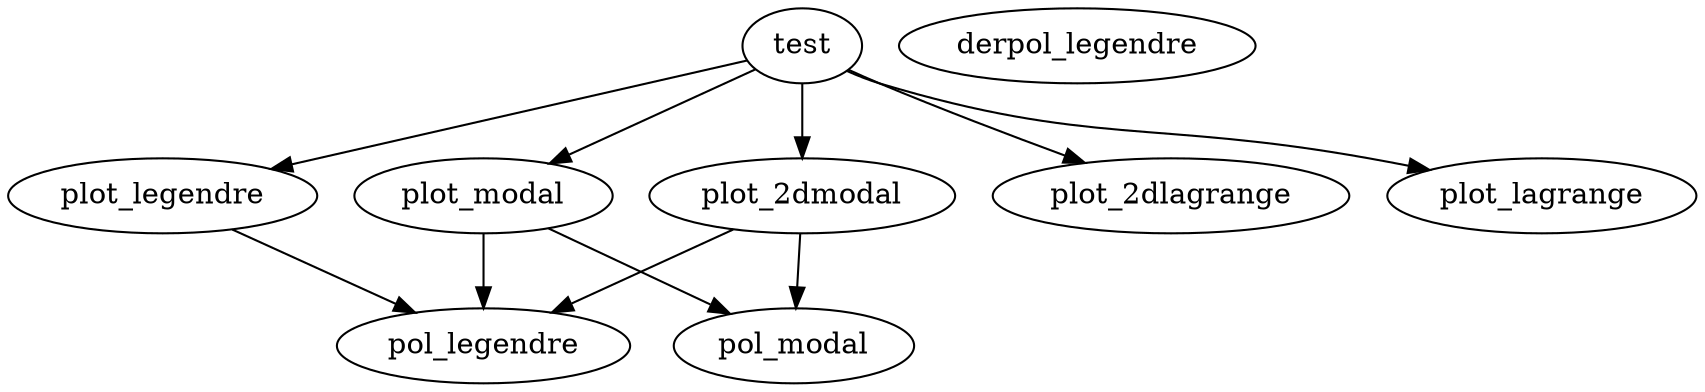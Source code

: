/* Created by mdot for Matlab */
digraph m2html {
  plot_2dmodal -> pol_legendre;
  plot_2dmodal -> pol_modal;
  plot_legendre -> pol_legendre;
  plot_modal -> pol_legendre;
  plot_modal -> pol_modal;
  test -> plot_2dlagrange;
  test -> plot_2dmodal;
  test -> plot_lagrange;
  test -> plot_legendre;
  test -> plot_modal;

  derpol_legendre [URL="derpol_legendre.html"];
  plot_2dlagrange [URL="plot_2dlagrange.html"];
  plot_2dmodal [URL="plot_2dmodal.html"];
  plot_lagrange [URL="plot_lagrange.html"];
  plot_legendre [URL="plot_legendre.html"];
  plot_modal [URL="plot_modal.html"];
  pol_legendre [URL="pol_legendre.html"];
  pol_modal [URL="pol_modal.html"];
  test [URL="test.html"];
}